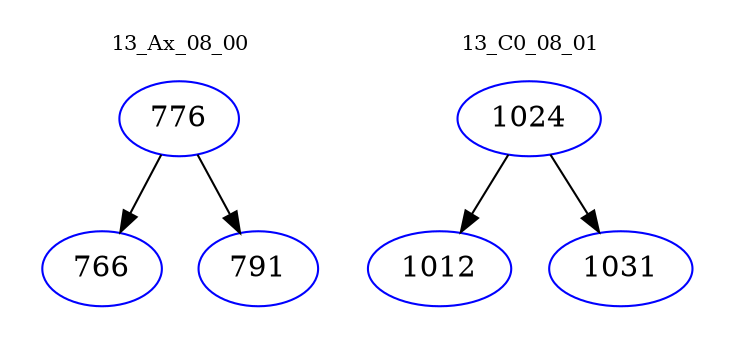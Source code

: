 digraph{
subgraph cluster_0 {
color = white
label = "13_Ax_08_00";
fontsize=10;
T0_776 [label="776", color="blue"]
T0_776 -> T0_766 [color="black"]
T0_766 [label="766", color="blue"]
T0_776 -> T0_791 [color="black"]
T0_791 [label="791", color="blue"]
}
subgraph cluster_1 {
color = white
label = "13_C0_08_01";
fontsize=10;
T1_1024 [label="1024", color="blue"]
T1_1024 -> T1_1012 [color="black"]
T1_1012 [label="1012", color="blue"]
T1_1024 -> T1_1031 [color="black"]
T1_1031 [label="1031", color="blue"]
}
}
